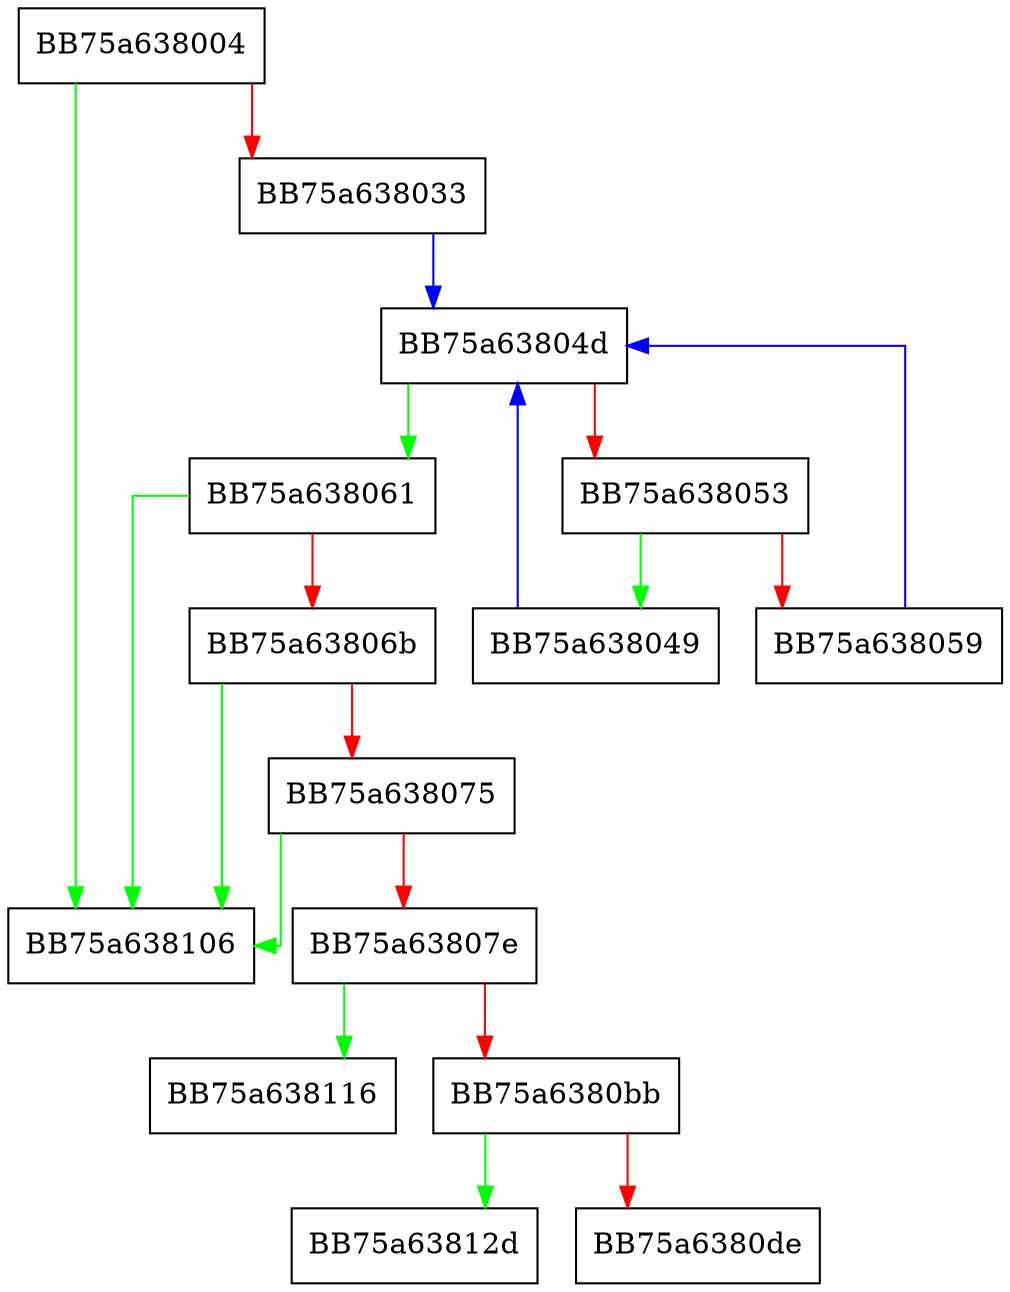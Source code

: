 digraph bm_lua_api_GetMatchDurationWorker {
  node [shape="box"];
  graph [splines=ortho];
  BB75a638004 -> BB75a638106 [color="green"];
  BB75a638004 -> BB75a638033 [color="red"];
  BB75a638033 -> BB75a63804d [color="blue"];
  BB75a638049 -> BB75a63804d [color="blue"];
  BB75a63804d -> BB75a638061 [color="green"];
  BB75a63804d -> BB75a638053 [color="red"];
  BB75a638053 -> BB75a638049 [color="green"];
  BB75a638053 -> BB75a638059 [color="red"];
  BB75a638059 -> BB75a63804d [color="blue"];
  BB75a638061 -> BB75a638106 [color="green"];
  BB75a638061 -> BB75a63806b [color="red"];
  BB75a63806b -> BB75a638106 [color="green"];
  BB75a63806b -> BB75a638075 [color="red"];
  BB75a638075 -> BB75a638106 [color="green"];
  BB75a638075 -> BB75a63807e [color="red"];
  BB75a63807e -> BB75a638116 [color="green"];
  BB75a63807e -> BB75a6380bb [color="red"];
  BB75a6380bb -> BB75a63812d [color="green"];
  BB75a6380bb -> BB75a6380de [color="red"];
}